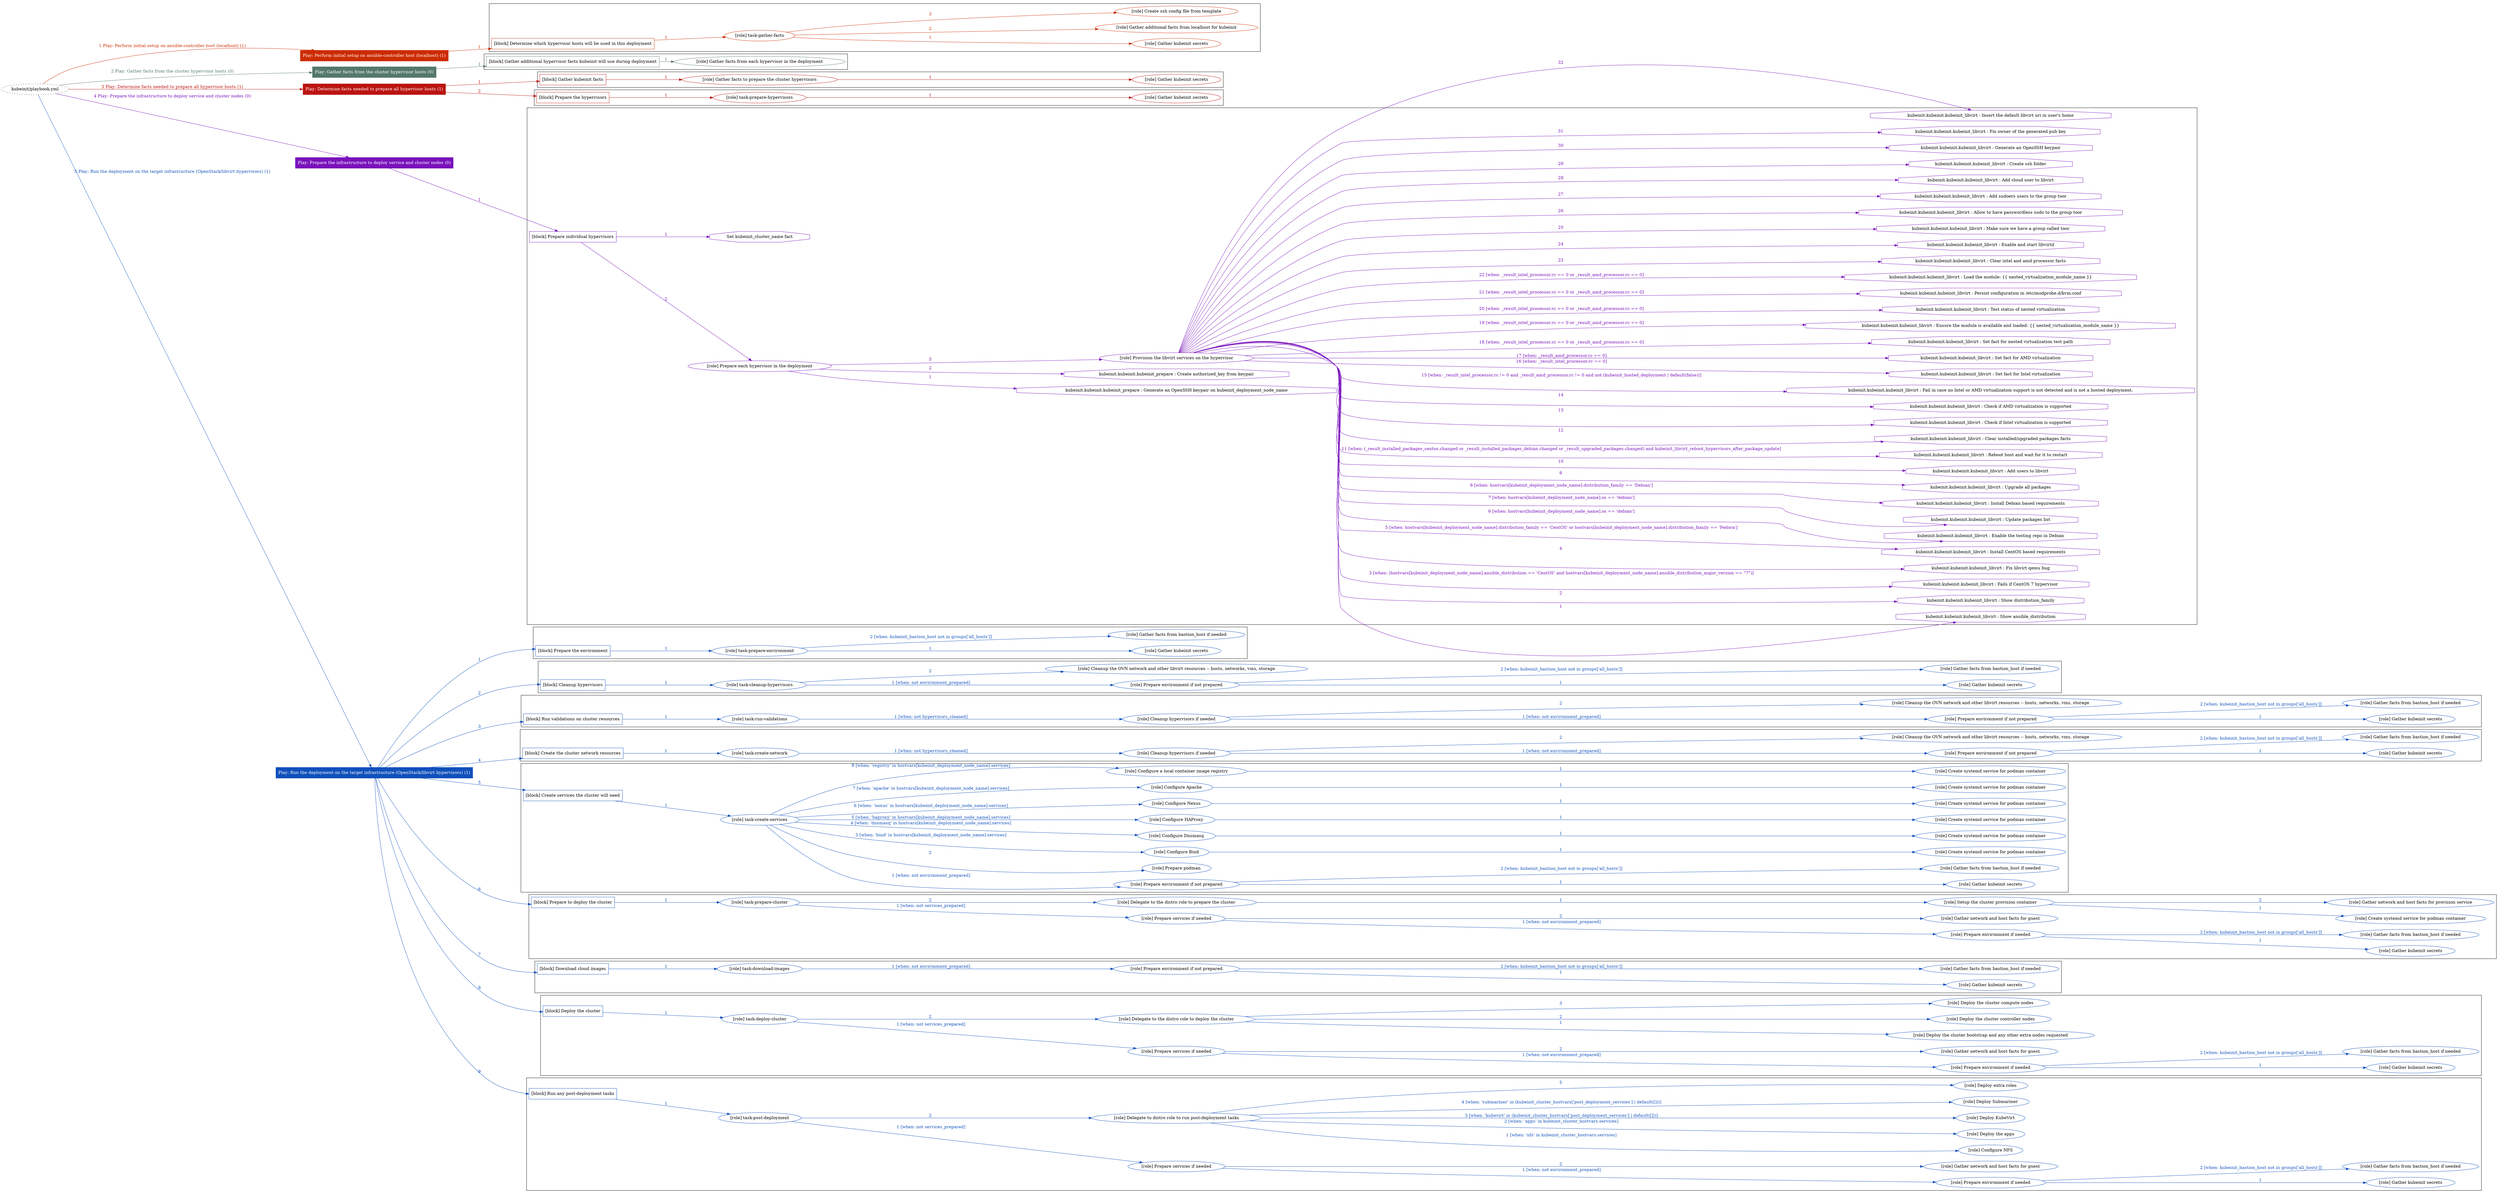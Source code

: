 digraph {
	graph [concentrate=true ordering=in rankdir=LR ratio=fill]
	edge [esep=5 sep=10]
	"kubeinit/playbook.yml" [URL="/home/runner/work/kubeinit/kubeinit/kubeinit/playbook.yml" id=playbook_17c57ecd style=dotted]
	"kubeinit/playbook.yml" -> play_77dd2071 [label="1 Play: Perform initial setup on ansible-controller host (localhost) (1)" color="#cc2b00" fontcolor="#cc2b00" id=edge_play_77dd2071 labeltooltip="1 Play: Perform initial setup on ansible-controller host (localhost) (1)" tooltip="1 Play: Perform initial setup on ansible-controller host (localhost) (1)"]
	subgraph "Play: Perform initial setup on ansible-controller host (localhost) (1)" {
		play_77dd2071 [label="Play: Perform initial setup on ansible-controller host (localhost) (1)" URL="/home/runner/work/kubeinit/kubeinit/kubeinit/playbook.yml" color="#cc2b00" fontcolor="#ffffff" id=play_77dd2071 shape=box style=filled tooltip=localhost]
		play_77dd2071 -> block_4b11b233 [label=1 color="#cc2b00" fontcolor="#cc2b00" id=edge_block_4b11b233 labeltooltip=1 tooltip=1]
		subgraph cluster_block_4b11b233 {
			block_4b11b233 [label="[block] Determine which hypervisor hosts will be used in this deployment" URL="/home/runner/work/kubeinit/kubeinit/kubeinit/playbook.yml" color="#cc2b00" id=block_4b11b233 labeltooltip="Determine which hypervisor hosts will be used in this deployment" shape=box tooltip="Determine which hypervisor hosts will be used in this deployment"]
			block_4b11b233 -> role_ddf17444 [label="1 " color="#cc2b00" fontcolor="#cc2b00" id=edge_role_ddf17444 labeltooltip="1 " tooltip="1 "]
			subgraph "task-gather-facts" {
				role_ddf17444 [label="[role] task-gather-facts" URL="/home/runner/work/kubeinit/kubeinit/kubeinit/playbook.yml" color="#cc2b00" id=role_ddf17444 tooltip="task-gather-facts"]
				role_ddf17444 -> role_463293c0 [label="1 " color="#cc2b00" fontcolor="#cc2b00" id=edge_role_463293c0 labeltooltip="1 " tooltip="1 "]
				subgraph "Gather kubeinit secrets" {
					role_463293c0 [label="[role] Gather kubeinit secrets" URL="/home/runner/.ansible/collections/ansible_collections/kubeinit/kubeinit/roles/kubeinit_prepare/tasks/build_hypervisors_group.yml" color="#cc2b00" id=role_463293c0 tooltip="Gather kubeinit secrets"]
				}
				role_ddf17444 -> role_fd12e2eb [label="2 " color="#cc2b00" fontcolor="#cc2b00" id=edge_role_fd12e2eb labeltooltip="2 " tooltip="2 "]
				subgraph "Gather additional facts from localhost for kubeinit" {
					role_fd12e2eb [label="[role] Gather additional facts from localhost for kubeinit" URL="/home/runner/.ansible/collections/ansible_collections/kubeinit/kubeinit/roles/kubeinit_prepare/tasks/build_hypervisors_group.yml" color="#cc2b00" id=role_fd12e2eb tooltip="Gather additional facts from localhost for kubeinit"]
				}
				role_ddf17444 -> role_3eb44906 [label="3 " color="#cc2b00" fontcolor="#cc2b00" id=edge_role_3eb44906 labeltooltip="3 " tooltip="3 "]
				subgraph "Create ssh config file from template" {
					role_3eb44906 [label="[role] Create ssh config file from template" URL="/home/runner/.ansible/collections/ansible_collections/kubeinit/kubeinit/roles/kubeinit_prepare/tasks/build_hypervisors_group.yml" color="#cc2b00" id=role_3eb44906 tooltip="Create ssh config file from template"]
				}
			}
		}
	}
	"kubeinit/playbook.yml" -> play_2d3c9646 [label="2 Play: Gather facts from the cluster hypervisor hosts (0)" color="#54786a" fontcolor="#54786a" id=edge_play_2d3c9646 labeltooltip="2 Play: Gather facts from the cluster hypervisor hosts (0)" tooltip="2 Play: Gather facts from the cluster hypervisor hosts (0)"]
	subgraph "Play: Gather facts from the cluster hypervisor hosts (0)" {
		play_2d3c9646 [label="Play: Gather facts from the cluster hypervisor hosts (0)" URL="/home/runner/work/kubeinit/kubeinit/kubeinit/playbook.yml" color="#54786a" fontcolor="#ffffff" id=play_2d3c9646 shape=box style=filled tooltip="Play: Gather facts from the cluster hypervisor hosts (0)"]
		play_2d3c9646 -> block_2a9a262d [label=1 color="#54786a" fontcolor="#54786a" id=edge_block_2a9a262d labeltooltip=1 tooltip=1]
		subgraph cluster_block_2a9a262d {
			block_2a9a262d [label="[block] Gather additional hypervisor facts kubeinit will use during deployment" URL="/home/runner/work/kubeinit/kubeinit/kubeinit/playbook.yml" color="#54786a" id=block_2a9a262d labeltooltip="Gather additional hypervisor facts kubeinit will use during deployment" shape=box tooltip="Gather additional hypervisor facts kubeinit will use during deployment"]
			block_2a9a262d -> role_66ab5a4a [label="1 " color="#54786a" fontcolor="#54786a" id=edge_role_66ab5a4a labeltooltip="1 " tooltip="1 "]
			subgraph "Gather facts from each hypervisor in the deployment" {
				role_66ab5a4a [label="[role] Gather facts from each hypervisor in the deployment" URL="/home/runner/work/kubeinit/kubeinit/kubeinit/playbook.yml" color="#54786a" id=role_66ab5a4a tooltip="Gather facts from each hypervisor in the deployment"]
			}
		}
	}
	"kubeinit/playbook.yml" -> play_5fddbabe [label="3 Play: Determine facts needed to prepare all hypervisor hosts (1)" color="#bb1411" fontcolor="#bb1411" id=edge_play_5fddbabe labeltooltip="3 Play: Determine facts needed to prepare all hypervisor hosts (1)" tooltip="3 Play: Determine facts needed to prepare all hypervisor hosts (1)"]
	subgraph "Play: Determine facts needed to prepare all hypervisor hosts (1)" {
		play_5fddbabe [label="Play: Determine facts needed to prepare all hypervisor hosts (1)" URL="/home/runner/work/kubeinit/kubeinit/kubeinit/playbook.yml" color="#bb1411" fontcolor="#ffffff" id=play_5fddbabe shape=box style=filled tooltip=localhost]
		play_5fddbabe -> block_cd40097e [label=1 color="#bb1411" fontcolor="#bb1411" id=edge_block_cd40097e labeltooltip=1 tooltip=1]
		subgraph cluster_block_cd40097e {
			block_cd40097e [label="[block] Gather kubeinit facts" URL="/home/runner/work/kubeinit/kubeinit/kubeinit/playbook.yml" color="#bb1411" id=block_cd40097e labeltooltip="Gather kubeinit facts" shape=box tooltip="Gather kubeinit facts"]
			block_cd40097e -> role_cc9c73c0 [label="1 " color="#bb1411" fontcolor="#bb1411" id=edge_role_cc9c73c0 labeltooltip="1 " tooltip="1 "]
			subgraph "Gather facts to prepare the cluster hypervisors" {
				role_cc9c73c0 [label="[role] Gather facts to prepare the cluster hypervisors" URL="/home/runner/work/kubeinit/kubeinit/kubeinit/playbook.yml" color="#bb1411" id=role_cc9c73c0 tooltip="Gather facts to prepare the cluster hypervisors"]
				role_cc9c73c0 -> role_c08a7107 [label="1 " color="#bb1411" fontcolor="#bb1411" id=edge_role_c08a7107 labeltooltip="1 " tooltip="1 "]
				subgraph "Gather kubeinit secrets" {
					role_c08a7107 [label="[role] Gather kubeinit secrets" URL="/home/runner/.ansible/collections/ansible_collections/kubeinit/kubeinit/roles/kubeinit_prepare/tasks/gather_kubeinit_facts.yml" color="#bb1411" id=role_c08a7107 tooltip="Gather kubeinit secrets"]
				}
			}
		}
		play_5fddbabe -> block_fdbf0dac [label=2 color="#bb1411" fontcolor="#bb1411" id=edge_block_fdbf0dac labeltooltip=2 tooltip=2]
		subgraph cluster_block_fdbf0dac {
			block_fdbf0dac [label="[block] Prepare the hypervisors" URL="/home/runner/work/kubeinit/kubeinit/kubeinit/playbook.yml" color="#bb1411" id=block_fdbf0dac labeltooltip="Prepare the hypervisors" shape=box tooltip="Prepare the hypervisors"]
			block_fdbf0dac -> role_96f53511 [label="1 " color="#bb1411" fontcolor="#bb1411" id=edge_role_96f53511 labeltooltip="1 " tooltip="1 "]
			subgraph "task-prepare-hypervisors" {
				role_96f53511 [label="[role] task-prepare-hypervisors" URL="/home/runner/work/kubeinit/kubeinit/kubeinit/playbook.yml" color="#bb1411" id=role_96f53511 tooltip="task-prepare-hypervisors"]
				role_96f53511 -> role_2dc79857 [label="1 " color="#bb1411" fontcolor="#bb1411" id=edge_role_2dc79857 labeltooltip="1 " tooltip="1 "]
				subgraph "Gather kubeinit secrets" {
					role_2dc79857 [label="[role] Gather kubeinit secrets" URL="/home/runner/.ansible/collections/ansible_collections/kubeinit/kubeinit/roles/kubeinit_prepare/tasks/gather_kubeinit_facts.yml" color="#bb1411" id=role_2dc79857 tooltip="Gather kubeinit secrets"]
				}
			}
		}
	}
	"kubeinit/playbook.yml" -> play_e5a1a34a [label="4 Play: Prepare the infrastructure to deploy service and cluster nodes (0)" color="#7911bb" fontcolor="#7911bb" id=edge_play_e5a1a34a labeltooltip="4 Play: Prepare the infrastructure to deploy service and cluster nodes (0)" tooltip="4 Play: Prepare the infrastructure to deploy service and cluster nodes (0)"]
	subgraph "Play: Prepare the infrastructure to deploy service and cluster nodes (0)" {
		play_e5a1a34a [label="Play: Prepare the infrastructure to deploy service and cluster nodes (0)" URL="/home/runner/work/kubeinit/kubeinit/kubeinit/playbook.yml" color="#7911bb" fontcolor="#ffffff" id=play_e5a1a34a shape=box style=filled tooltip="Play: Prepare the infrastructure to deploy service and cluster nodes (0)"]
		play_e5a1a34a -> block_52cea9cc [label=1 color="#7911bb" fontcolor="#7911bb" id=edge_block_52cea9cc labeltooltip=1 tooltip=1]
		subgraph cluster_block_52cea9cc {
			block_52cea9cc [label="[block] Prepare individual hypervisors" URL="/home/runner/work/kubeinit/kubeinit/kubeinit/playbook.yml" color="#7911bb" id=block_52cea9cc labeltooltip="Prepare individual hypervisors" shape=box tooltip="Prepare individual hypervisors"]
			block_52cea9cc -> role_0114b72d [label="2 " color="#7911bb" fontcolor="#7911bb" id=edge_role_0114b72d labeltooltip="2 " tooltip="2 "]
			subgraph "Prepare each hypervisor in the deployment" {
				role_0114b72d [label="[role] Prepare each hypervisor in the deployment" URL="/home/runner/work/kubeinit/kubeinit/kubeinit/playbook.yml" color="#7911bb" id=role_0114b72d tooltip="Prepare each hypervisor in the deployment"]
				task_1fd9c943 [label="kubeinit.kubeinit.kubeinit_prepare : Generate an OpenSSH keypair on kubeinit_deployment_node_name" URL="/home/runner/.ansible/collections/ansible_collections/kubeinit/kubeinit/roles/kubeinit_prepare/tasks/prepare_hypervisor.yml" color="#7911bb" id=task_1fd9c943 shape=octagon tooltip="kubeinit.kubeinit.kubeinit_prepare : Generate an OpenSSH keypair on kubeinit_deployment_node_name"]
				role_0114b72d -> task_1fd9c943 [label="1 " color="#7911bb" fontcolor="#7911bb" id=edge_task_1fd9c943 labeltooltip="1 " tooltip="1 "]
				task_777dc51b [label="kubeinit.kubeinit.kubeinit_prepare : Create authorized_key from keypair" URL="/home/runner/.ansible/collections/ansible_collections/kubeinit/kubeinit/roles/kubeinit_prepare/tasks/prepare_hypervisor.yml" color="#7911bb" id=task_777dc51b shape=octagon tooltip="kubeinit.kubeinit.kubeinit_prepare : Create authorized_key from keypair"]
				role_0114b72d -> task_777dc51b [label="2 " color="#7911bb" fontcolor="#7911bb" id=edge_task_777dc51b labeltooltip="2 " tooltip="2 "]
				role_0114b72d -> role_b772595e [label="3 " color="#7911bb" fontcolor="#7911bb" id=edge_role_b772595e labeltooltip="3 " tooltip="3 "]
				subgraph "Provision the libvirt services on the hypervisor" {
					role_b772595e [label="[role] Provision the libvirt services on the hypervisor" URL="/home/runner/.ansible/collections/ansible_collections/kubeinit/kubeinit/roles/kubeinit_prepare/tasks/prepare_hypervisor.yml" color="#7911bb" id=role_b772595e tooltip="Provision the libvirt services on the hypervisor"]
					task_420a9d8f [label="kubeinit.kubeinit.kubeinit_libvirt : Show ansible_distribution" URL="/home/runner/.ansible/collections/ansible_collections/kubeinit/kubeinit/roles/kubeinit_libvirt/tasks/main.yml" color="#7911bb" id=task_420a9d8f shape=octagon tooltip="kubeinit.kubeinit.kubeinit_libvirt : Show ansible_distribution"]
					role_b772595e -> task_420a9d8f [label="1 " color="#7911bb" fontcolor="#7911bb" id=edge_task_420a9d8f labeltooltip="1 " tooltip="1 "]
					task_2da61b59 [label="kubeinit.kubeinit.kubeinit_libvirt : Show distribution_family" URL="/home/runner/.ansible/collections/ansible_collections/kubeinit/kubeinit/roles/kubeinit_libvirt/tasks/main.yml" color="#7911bb" id=task_2da61b59 shape=octagon tooltip="kubeinit.kubeinit.kubeinit_libvirt : Show distribution_family"]
					role_b772595e -> task_2da61b59 [label="2 " color="#7911bb" fontcolor="#7911bb" id=edge_task_2da61b59 labeltooltip="2 " tooltip="2 "]
					task_38fd422b [label="kubeinit.kubeinit.kubeinit_libvirt : Fails if CentOS 7 hypervisor" URL="/home/runner/.ansible/collections/ansible_collections/kubeinit/kubeinit/roles/kubeinit_libvirt/tasks/main.yml" color="#7911bb" id=task_38fd422b shape=octagon tooltip="kubeinit.kubeinit.kubeinit_libvirt : Fails if CentOS 7 hypervisor"]
					role_b772595e -> task_38fd422b [label="3 [when: (hostvars[kubeinit_deployment_node_name].ansible_distribution == 'CentOS' and hostvars[kubeinit_deployment_node_name].ansible_distribution_major_version == \"7\")]" color="#7911bb" fontcolor="#7911bb" id=edge_task_38fd422b labeltooltip="3 [when: (hostvars[kubeinit_deployment_node_name].ansible_distribution == 'CentOS' and hostvars[kubeinit_deployment_node_name].ansible_distribution_major_version == \"7\")]" tooltip="3 [when: (hostvars[kubeinit_deployment_node_name].ansible_distribution == 'CentOS' and hostvars[kubeinit_deployment_node_name].ansible_distribution_major_version == \"7\")]"]
					task_d9a0394c [label="kubeinit.kubeinit.kubeinit_libvirt : Fix libvirt qemu bug" URL="/home/runner/.ansible/collections/ansible_collections/kubeinit/kubeinit/roles/kubeinit_libvirt/tasks/main.yml" color="#7911bb" id=task_d9a0394c shape=octagon tooltip="kubeinit.kubeinit.kubeinit_libvirt : Fix libvirt qemu bug"]
					role_b772595e -> task_d9a0394c [label="4 " color="#7911bb" fontcolor="#7911bb" id=edge_task_d9a0394c labeltooltip="4 " tooltip="4 "]
					task_6d48a2d8 [label="kubeinit.kubeinit.kubeinit_libvirt : Install CentOS based requirements" URL="/home/runner/.ansible/collections/ansible_collections/kubeinit/kubeinit/roles/kubeinit_libvirt/tasks/main.yml" color="#7911bb" id=task_6d48a2d8 shape=octagon tooltip="kubeinit.kubeinit.kubeinit_libvirt : Install CentOS based requirements"]
					role_b772595e -> task_6d48a2d8 [label="5 [when: hostvars[kubeinit_deployment_node_name].distribution_family == 'CentOS' or hostvars[kubeinit_deployment_node_name].distribution_family == 'Fedora']" color="#7911bb" fontcolor="#7911bb" id=edge_task_6d48a2d8 labeltooltip="5 [when: hostvars[kubeinit_deployment_node_name].distribution_family == 'CentOS' or hostvars[kubeinit_deployment_node_name].distribution_family == 'Fedora']" tooltip="5 [when: hostvars[kubeinit_deployment_node_name].distribution_family == 'CentOS' or hostvars[kubeinit_deployment_node_name].distribution_family == 'Fedora']"]
					task_c2c2f02c [label="kubeinit.kubeinit.kubeinit_libvirt : Enable the testing repo in Debian" URL="/home/runner/.ansible/collections/ansible_collections/kubeinit/kubeinit/roles/kubeinit_libvirt/tasks/main.yml" color="#7911bb" id=task_c2c2f02c shape=octagon tooltip="kubeinit.kubeinit.kubeinit_libvirt : Enable the testing repo in Debian"]
					role_b772595e -> task_c2c2f02c [label="6 [when: hostvars[kubeinit_deployment_node_name].os == 'debian']" color="#7911bb" fontcolor="#7911bb" id=edge_task_c2c2f02c labeltooltip="6 [when: hostvars[kubeinit_deployment_node_name].os == 'debian']" tooltip="6 [when: hostvars[kubeinit_deployment_node_name].os == 'debian']"]
					task_1d17bd3f [label="kubeinit.kubeinit.kubeinit_libvirt : Update packages list" URL="/home/runner/.ansible/collections/ansible_collections/kubeinit/kubeinit/roles/kubeinit_libvirt/tasks/main.yml" color="#7911bb" id=task_1d17bd3f shape=octagon tooltip="kubeinit.kubeinit.kubeinit_libvirt : Update packages list"]
					role_b772595e -> task_1d17bd3f [label="7 [when: hostvars[kubeinit_deployment_node_name].os == 'debian']" color="#7911bb" fontcolor="#7911bb" id=edge_task_1d17bd3f labeltooltip="7 [when: hostvars[kubeinit_deployment_node_name].os == 'debian']" tooltip="7 [when: hostvars[kubeinit_deployment_node_name].os == 'debian']"]
					task_cafc8f84 [label="kubeinit.kubeinit.kubeinit_libvirt : Install Debian based requirements" URL="/home/runner/.ansible/collections/ansible_collections/kubeinit/kubeinit/roles/kubeinit_libvirt/tasks/main.yml" color="#7911bb" id=task_cafc8f84 shape=octagon tooltip="kubeinit.kubeinit.kubeinit_libvirt : Install Debian based requirements"]
					role_b772595e -> task_cafc8f84 [label="8 [when: hostvars[kubeinit_deployment_node_name].distribution_family == 'Debian']" color="#7911bb" fontcolor="#7911bb" id=edge_task_cafc8f84 labeltooltip="8 [when: hostvars[kubeinit_deployment_node_name].distribution_family == 'Debian']" tooltip="8 [when: hostvars[kubeinit_deployment_node_name].distribution_family == 'Debian']"]
					task_27404d0b [label="kubeinit.kubeinit.kubeinit_libvirt : Upgrade all packages" URL="/home/runner/.ansible/collections/ansible_collections/kubeinit/kubeinit/roles/kubeinit_libvirt/tasks/main.yml" color="#7911bb" id=task_27404d0b shape=octagon tooltip="kubeinit.kubeinit.kubeinit_libvirt : Upgrade all packages"]
					role_b772595e -> task_27404d0b [label="9 " color="#7911bb" fontcolor="#7911bb" id=edge_task_27404d0b labeltooltip="9 " tooltip="9 "]
					task_f879177a [label="kubeinit.kubeinit.kubeinit_libvirt : Add users to libvirt" URL="/home/runner/.ansible/collections/ansible_collections/kubeinit/kubeinit/roles/kubeinit_libvirt/tasks/main.yml" color="#7911bb" id=task_f879177a shape=octagon tooltip="kubeinit.kubeinit.kubeinit_libvirt : Add users to libvirt"]
					role_b772595e -> task_f879177a [label="10 " color="#7911bb" fontcolor="#7911bb" id=edge_task_f879177a labeltooltip="10 " tooltip="10 "]
					task_8628f98d [label="kubeinit.kubeinit.kubeinit_libvirt : Reboot host and wait for it to restart" URL="/home/runner/.ansible/collections/ansible_collections/kubeinit/kubeinit/roles/kubeinit_libvirt/tasks/main.yml" color="#7911bb" id=task_8628f98d shape=octagon tooltip="kubeinit.kubeinit.kubeinit_libvirt : Reboot host and wait for it to restart"]
					role_b772595e -> task_8628f98d [label="11 [when: (_result_installed_packages_centos.changed or _result_installed_packages_debian.changed or _result_upgraded_packages.changed) and kubeinit_libvirt_reboot_hypervisors_after_package_update]" color="#7911bb" fontcolor="#7911bb" id=edge_task_8628f98d labeltooltip="11 [when: (_result_installed_packages_centos.changed or _result_installed_packages_debian.changed or _result_upgraded_packages.changed) and kubeinit_libvirt_reboot_hypervisors_after_package_update]" tooltip="11 [when: (_result_installed_packages_centos.changed or _result_installed_packages_debian.changed or _result_upgraded_packages.changed) and kubeinit_libvirt_reboot_hypervisors_after_package_update]"]
					task_a46c1a0e [label="kubeinit.kubeinit.kubeinit_libvirt : Clear installed/upgraded packages facts" URL="/home/runner/.ansible/collections/ansible_collections/kubeinit/kubeinit/roles/kubeinit_libvirt/tasks/main.yml" color="#7911bb" id=task_a46c1a0e shape=octagon tooltip="kubeinit.kubeinit.kubeinit_libvirt : Clear installed/upgraded packages facts"]
					role_b772595e -> task_a46c1a0e [label="12 " color="#7911bb" fontcolor="#7911bb" id=edge_task_a46c1a0e labeltooltip="12 " tooltip="12 "]
					task_3ff00c8b [label="kubeinit.kubeinit.kubeinit_libvirt : Check if Intel virtualization is supported" URL="/home/runner/.ansible/collections/ansible_collections/kubeinit/kubeinit/roles/kubeinit_libvirt/tasks/main.yml" color="#7911bb" id=task_3ff00c8b shape=octagon tooltip="kubeinit.kubeinit.kubeinit_libvirt : Check if Intel virtualization is supported"]
					role_b772595e -> task_3ff00c8b [label="13 " color="#7911bb" fontcolor="#7911bb" id=edge_task_3ff00c8b labeltooltip="13 " tooltip="13 "]
					task_c7542db3 [label="kubeinit.kubeinit.kubeinit_libvirt : Check if AMD virtualization is supported" URL="/home/runner/.ansible/collections/ansible_collections/kubeinit/kubeinit/roles/kubeinit_libvirt/tasks/main.yml" color="#7911bb" id=task_c7542db3 shape=octagon tooltip="kubeinit.kubeinit.kubeinit_libvirt : Check if AMD virtualization is supported"]
					role_b772595e -> task_c7542db3 [label="14 " color="#7911bb" fontcolor="#7911bb" id=edge_task_c7542db3 labeltooltip="14 " tooltip="14 "]
					task_febc6963 [label="kubeinit.kubeinit.kubeinit_libvirt : Fail in case no Intel or AMD virtualization support is not detected and is not a hosted deployment." URL="/home/runner/.ansible/collections/ansible_collections/kubeinit/kubeinit/roles/kubeinit_libvirt/tasks/main.yml" color="#7911bb" id=task_febc6963 shape=octagon tooltip="kubeinit.kubeinit.kubeinit_libvirt : Fail in case no Intel or AMD virtualization support is not detected and is not a hosted deployment."]
					role_b772595e -> task_febc6963 [label="15 [when: _result_intel_processor.rc != 0 and _result_amd_processor.rc != 0 and not (kubeinit_hosted_deployment | default(false))]" color="#7911bb" fontcolor="#7911bb" id=edge_task_febc6963 labeltooltip="15 [when: _result_intel_processor.rc != 0 and _result_amd_processor.rc != 0 and not (kubeinit_hosted_deployment | default(false))]" tooltip="15 [when: _result_intel_processor.rc != 0 and _result_amd_processor.rc != 0 and not (kubeinit_hosted_deployment | default(false))]"]
					task_ded9664b [label="kubeinit.kubeinit.kubeinit_libvirt : Set fact for Intel virtualization" URL="/home/runner/.ansible/collections/ansible_collections/kubeinit/kubeinit/roles/kubeinit_libvirt/tasks/main.yml" color="#7911bb" id=task_ded9664b shape=octagon tooltip="kubeinit.kubeinit.kubeinit_libvirt : Set fact for Intel virtualization"]
					role_b772595e -> task_ded9664b [label="16 [when: _result_intel_processor.rc == 0]" color="#7911bb" fontcolor="#7911bb" id=edge_task_ded9664b labeltooltip="16 [when: _result_intel_processor.rc == 0]" tooltip="16 [when: _result_intel_processor.rc == 0]"]
					task_6384689b [label="kubeinit.kubeinit.kubeinit_libvirt : Set fact for AMD virtualization" URL="/home/runner/.ansible/collections/ansible_collections/kubeinit/kubeinit/roles/kubeinit_libvirt/tasks/main.yml" color="#7911bb" id=task_6384689b shape=octagon tooltip="kubeinit.kubeinit.kubeinit_libvirt : Set fact for AMD virtualization"]
					role_b772595e -> task_6384689b [label="17 [when: _result_amd_processor.rc == 0]" color="#7911bb" fontcolor="#7911bb" id=edge_task_6384689b labeltooltip="17 [when: _result_amd_processor.rc == 0]" tooltip="17 [when: _result_amd_processor.rc == 0]"]
					task_d9ba6e50 [label="kubeinit.kubeinit.kubeinit_libvirt : Set fact for nested virtualization test path" URL="/home/runner/.ansible/collections/ansible_collections/kubeinit/kubeinit/roles/kubeinit_libvirt/tasks/main.yml" color="#7911bb" id=task_d9ba6e50 shape=octagon tooltip="kubeinit.kubeinit.kubeinit_libvirt : Set fact for nested virtualization test path"]
					role_b772595e -> task_d9ba6e50 [label="18 [when: _result_intel_processor.rc == 0 or _result_amd_processor.rc == 0]" color="#7911bb" fontcolor="#7911bb" id=edge_task_d9ba6e50 labeltooltip="18 [when: _result_intel_processor.rc == 0 or _result_amd_processor.rc == 0]" tooltip="18 [when: _result_intel_processor.rc == 0 or _result_amd_processor.rc == 0]"]
					task_868c5a63 [label="kubeinit.kubeinit.kubeinit_libvirt : Ensure the module is available and loaded: {{ nested_virtualization_module_name }}" URL="/home/runner/.ansible/collections/ansible_collections/kubeinit/kubeinit/roles/kubeinit_libvirt/tasks/main.yml" color="#7911bb" id=task_868c5a63 shape=octagon tooltip="kubeinit.kubeinit.kubeinit_libvirt : Ensure the module is available and loaded: {{ nested_virtualization_module_name }}"]
					role_b772595e -> task_868c5a63 [label="19 [when: _result_intel_processor.rc == 0 or _result_amd_processor.rc == 0]" color="#7911bb" fontcolor="#7911bb" id=edge_task_868c5a63 labeltooltip="19 [when: _result_intel_processor.rc == 0 or _result_amd_processor.rc == 0]" tooltip="19 [when: _result_intel_processor.rc == 0 or _result_amd_processor.rc == 0]"]
					task_4aa46b06 [label="kubeinit.kubeinit.kubeinit_libvirt : Test status of nested virtualization" URL="/home/runner/.ansible/collections/ansible_collections/kubeinit/kubeinit/roles/kubeinit_libvirt/tasks/main.yml" color="#7911bb" id=task_4aa46b06 shape=octagon tooltip="kubeinit.kubeinit.kubeinit_libvirt : Test status of nested virtualization"]
					role_b772595e -> task_4aa46b06 [label="20 [when: _result_intel_processor.rc == 0 or _result_amd_processor.rc == 0]" color="#7911bb" fontcolor="#7911bb" id=edge_task_4aa46b06 labeltooltip="20 [when: _result_intel_processor.rc == 0 or _result_amd_processor.rc == 0]" tooltip="20 [when: _result_intel_processor.rc == 0 or _result_amd_processor.rc == 0]"]
					task_21937a6d [label="kubeinit.kubeinit.kubeinit_libvirt : Persist configuration in /etc/modprobe.d/kvm.conf" URL="/home/runner/.ansible/collections/ansible_collections/kubeinit/kubeinit/roles/kubeinit_libvirt/tasks/main.yml" color="#7911bb" id=task_21937a6d shape=octagon tooltip="kubeinit.kubeinit.kubeinit_libvirt : Persist configuration in /etc/modprobe.d/kvm.conf"]
					role_b772595e -> task_21937a6d [label="21 [when: _result_intel_processor.rc == 0 or _result_amd_processor.rc == 0]" color="#7911bb" fontcolor="#7911bb" id=edge_task_21937a6d labeltooltip="21 [when: _result_intel_processor.rc == 0 or _result_amd_processor.rc == 0]" tooltip="21 [when: _result_intel_processor.rc == 0 or _result_amd_processor.rc == 0]"]
					task_2db96ed1 [label="kubeinit.kubeinit.kubeinit_libvirt : Load the module: {{ nested_virtualization_module_name }}" URL="/home/runner/.ansible/collections/ansible_collections/kubeinit/kubeinit/roles/kubeinit_libvirt/tasks/main.yml" color="#7911bb" id=task_2db96ed1 shape=octagon tooltip="kubeinit.kubeinit.kubeinit_libvirt : Load the module: {{ nested_virtualization_module_name }}"]
					role_b772595e -> task_2db96ed1 [label="22 [when: _result_intel_processor.rc == 0 or _result_amd_processor.rc == 0]" color="#7911bb" fontcolor="#7911bb" id=edge_task_2db96ed1 labeltooltip="22 [when: _result_intel_processor.rc == 0 or _result_amd_processor.rc == 0]" tooltip="22 [when: _result_intel_processor.rc == 0 or _result_amd_processor.rc == 0]"]
					task_0b9aaf75 [label="kubeinit.kubeinit.kubeinit_libvirt : Clear intel and amd processor facts" URL="/home/runner/.ansible/collections/ansible_collections/kubeinit/kubeinit/roles/kubeinit_libvirt/tasks/main.yml" color="#7911bb" id=task_0b9aaf75 shape=octagon tooltip="kubeinit.kubeinit.kubeinit_libvirt : Clear intel and amd processor facts"]
					role_b772595e -> task_0b9aaf75 [label="23 " color="#7911bb" fontcolor="#7911bb" id=edge_task_0b9aaf75 labeltooltip="23 " tooltip="23 "]
					task_528411f0 [label="kubeinit.kubeinit.kubeinit_libvirt : Enable and start libvirtd" URL="/home/runner/.ansible/collections/ansible_collections/kubeinit/kubeinit/roles/kubeinit_libvirt/tasks/main.yml" color="#7911bb" id=task_528411f0 shape=octagon tooltip="kubeinit.kubeinit.kubeinit_libvirt : Enable and start libvirtd"]
					role_b772595e -> task_528411f0 [label="24 " color="#7911bb" fontcolor="#7911bb" id=edge_task_528411f0 labeltooltip="24 " tooltip="24 "]
					task_7fbd4a2f [label="kubeinit.kubeinit.kubeinit_libvirt : Make sure we have a group called toor" URL="/home/runner/.ansible/collections/ansible_collections/kubeinit/kubeinit/roles/kubeinit_libvirt/tasks/60_create_cloud_user.yml" color="#7911bb" id=task_7fbd4a2f shape=octagon tooltip="kubeinit.kubeinit.kubeinit_libvirt : Make sure we have a group called toor"]
					role_b772595e -> task_7fbd4a2f [label="25 " color="#7911bb" fontcolor="#7911bb" id=edge_task_7fbd4a2f labeltooltip="25 " tooltip="25 "]
					task_92332f83 [label="kubeinit.kubeinit.kubeinit_libvirt : Allow to have passwordless sudo to the group toor" URL="/home/runner/.ansible/collections/ansible_collections/kubeinit/kubeinit/roles/kubeinit_libvirt/tasks/60_create_cloud_user.yml" color="#7911bb" id=task_92332f83 shape=octagon tooltip="kubeinit.kubeinit.kubeinit_libvirt : Allow to have passwordless sudo to the group toor"]
					role_b772595e -> task_92332f83 [label="26 " color="#7911bb" fontcolor="#7911bb" id=edge_task_92332f83 labeltooltip="26 " tooltip="26 "]
					task_0e8a12b1 [label="kubeinit.kubeinit.kubeinit_libvirt : Add sudoers users to the group toor" URL="/home/runner/.ansible/collections/ansible_collections/kubeinit/kubeinit/roles/kubeinit_libvirt/tasks/60_create_cloud_user.yml" color="#7911bb" id=task_0e8a12b1 shape=octagon tooltip="kubeinit.kubeinit.kubeinit_libvirt : Add sudoers users to the group toor"]
					role_b772595e -> task_0e8a12b1 [label="27 " color="#7911bb" fontcolor="#7911bb" id=edge_task_0e8a12b1 labeltooltip="27 " tooltip="27 "]
					task_7b67e137 [label="kubeinit.kubeinit.kubeinit_libvirt : Add cloud user to libvirt" URL="/home/runner/.ansible/collections/ansible_collections/kubeinit/kubeinit/roles/kubeinit_libvirt/tasks/60_create_cloud_user.yml" color="#7911bb" id=task_7b67e137 shape=octagon tooltip="kubeinit.kubeinit.kubeinit_libvirt : Add cloud user to libvirt"]
					role_b772595e -> task_7b67e137 [label="28 " color="#7911bb" fontcolor="#7911bb" id=edge_task_7b67e137 labeltooltip="28 " tooltip="28 "]
					task_1ee53d44 [label="kubeinit.kubeinit.kubeinit_libvirt : Create ssh folder" URL="/home/runner/.ansible/collections/ansible_collections/kubeinit/kubeinit/roles/kubeinit_libvirt/tasks/60_create_cloud_user.yml" color="#7911bb" id=task_1ee53d44 shape=octagon tooltip="kubeinit.kubeinit.kubeinit_libvirt : Create ssh folder"]
					role_b772595e -> task_1ee53d44 [label="29 " color="#7911bb" fontcolor="#7911bb" id=edge_task_1ee53d44 labeltooltip="29 " tooltip="29 "]
					task_d65e3607 [label="kubeinit.kubeinit.kubeinit_libvirt : Generate an OpenSSH keypair" URL="/home/runner/.ansible/collections/ansible_collections/kubeinit/kubeinit/roles/kubeinit_libvirt/tasks/60_create_cloud_user.yml" color="#7911bb" id=task_d65e3607 shape=octagon tooltip="kubeinit.kubeinit.kubeinit_libvirt : Generate an OpenSSH keypair"]
					role_b772595e -> task_d65e3607 [label="30 " color="#7911bb" fontcolor="#7911bb" id=edge_task_d65e3607 labeltooltip="30 " tooltip="30 "]
					task_8cd30834 [label="kubeinit.kubeinit.kubeinit_libvirt : Fix owner of the generated pub key" URL="/home/runner/.ansible/collections/ansible_collections/kubeinit/kubeinit/roles/kubeinit_libvirt/tasks/60_create_cloud_user.yml" color="#7911bb" id=task_8cd30834 shape=octagon tooltip="kubeinit.kubeinit.kubeinit_libvirt : Fix owner of the generated pub key"]
					role_b772595e -> task_8cd30834 [label="31 " color="#7911bb" fontcolor="#7911bb" id=edge_task_8cd30834 labeltooltip="31 " tooltip="31 "]
					task_f496494e [label="kubeinit.kubeinit.kubeinit_libvirt : Insert the default libvirt uri in user's home" URL="/home/runner/.ansible/collections/ansible_collections/kubeinit/kubeinit/roles/kubeinit_libvirt/tasks/60_create_cloud_user.yml" color="#7911bb" id=task_f496494e shape=octagon tooltip="kubeinit.kubeinit.kubeinit_libvirt : Insert the default libvirt uri in user's home"]
					role_b772595e -> task_f496494e [label="32 " color="#7911bb" fontcolor="#7911bb" id=edge_task_f496494e labeltooltip="32 " tooltip="32 "]
				}
			}
			task_dada00d9 [label="Set kubeinit_cluster_name fact" URL="/home/runner/work/kubeinit/kubeinit/kubeinit/playbook.yml" color="#7911bb" id=task_dada00d9 shape=octagon tooltip="Set kubeinit_cluster_name fact"]
			block_52cea9cc -> task_dada00d9 [label="1 " color="#7911bb" fontcolor="#7911bb" id=edge_task_dada00d9 labeltooltip="1 " tooltip="1 "]
		}
	}
	"kubeinit/playbook.yml" -> play_988335ab [label="5 Play: Run the deployment on the target infrastructure (OpenStack/libvirt hypervisors) (1)" color="#1050bc" fontcolor="#1050bc" id=edge_play_988335ab labeltooltip="5 Play: Run the deployment on the target infrastructure (OpenStack/libvirt hypervisors) (1)" tooltip="5 Play: Run the deployment on the target infrastructure (OpenStack/libvirt hypervisors) (1)"]
	subgraph "Play: Run the deployment on the target infrastructure (OpenStack/libvirt hypervisors) (1)" {
		play_988335ab [label="Play: Run the deployment on the target infrastructure (OpenStack/libvirt hypervisors) (1)" URL="/home/runner/work/kubeinit/kubeinit/kubeinit/playbook.yml" color="#1050bc" fontcolor="#ffffff" id=play_988335ab shape=box style=filled tooltip=localhost]
		play_988335ab -> block_bcf98994 [label=1 color="#1050bc" fontcolor="#1050bc" id=edge_block_bcf98994 labeltooltip=1 tooltip=1]
		subgraph cluster_block_bcf98994 {
			block_bcf98994 [label="[block] Prepare the environment" URL="/home/runner/work/kubeinit/kubeinit/kubeinit/playbook.yml" color="#1050bc" id=block_bcf98994 labeltooltip="Prepare the environment" shape=box tooltip="Prepare the environment"]
			block_bcf98994 -> role_6bf6792b [label="1 " color="#1050bc" fontcolor="#1050bc" id=edge_role_6bf6792b labeltooltip="1 " tooltip="1 "]
			subgraph "task-prepare-environment" {
				role_6bf6792b [label="[role] task-prepare-environment" URL="/home/runner/work/kubeinit/kubeinit/kubeinit/playbook.yml" color="#1050bc" id=role_6bf6792b tooltip="task-prepare-environment"]
				role_6bf6792b -> role_fc869563 [label="1 " color="#1050bc" fontcolor="#1050bc" id=edge_role_fc869563 labeltooltip="1 " tooltip="1 "]
				subgraph "Gather kubeinit secrets" {
					role_fc869563 [label="[role] Gather kubeinit secrets" URL="/home/runner/.ansible/collections/ansible_collections/kubeinit/kubeinit/roles/kubeinit_prepare/tasks/gather_kubeinit_facts.yml" color="#1050bc" id=role_fc869563 tooltip="Gather kubeinit secrets"]
				}
				role_6bf6792b -> role_b9412f80 [label="2 [when: kubeinit_bastion_host not in groups['all_hosts']]" color="#1050bc" fontcolor="#1050bc" id=edge_role_b9412f80 labeltooltip="2 [when: kubeinit_bastion_host not in groups['all_hosts']]" tooltip="2 [when: kubeinit_bastion_host not in groups['all_hosts']]"]
				subgraph "Gather facts from bastion_host if needed" {
					role_b9412f80 [label="[role] Gather facts from bastion_host if needed" URL="/home/runner/.ansible/collections/ansible_collections/kubeinit/kubeinit/roles/kubeinit_prepare/tasks/main.yml" color="#1050bc" id=role_b9412f80 tooltip="Gather facts from bastion_host if needed"]
				}
			}
		}
		play_988335ab -> block_9aba302c [label=2 color="#1050bc" fontcolor="#1050bc" id=edge_block_9aba302c labeltooltip=2 tooltip=2]
		subgraph cluster_block_9aba302c {
			block_9aba302c [label="[block] Cleanup hypervisors" URL="/home/runner/work/kubeinit/kubeinit/kubeinit/playbook.yml" color="#1050bc" id=block_9aba302c labeltooltip="Cleanup hypervisors" shape=box tooltip="Cleanup hypervisors"]
			block_9aba302c -> role_2332604f [label="1 " color="#1050bc" fontcolor="#1050bc" id=edge_role_2332604f labeltooltip="1 " tooltip="1 "]
			subgraph "task-cleanup-hypervisors" {
				role_2332604f [label="[role] task-cleanup-hypervisors" URL="/home/runner/work/kubeinit/kubeinit/kubeinit/playbook.yml" color="#1050bc" id=role_2332604f tooltip="task-cleanup-hypervisors"]
				role_2332604f -> role_548bfc11 [label="1 [when: not environment_prepared]" color="#1050bc" fontcolor="#1050bc" id=edge_role_548bfc11 labeltooltip="1 [when: not environment_prepared]" tooltip="1 [when: not environment_prepared]"]
				subgraph "Prepare environment if not prepared" {
					role_548bfc11 [label="[role] Prepare environment if not prepared" URL="/home/runner/.ansible/collections/ansible_collections/kubeinit/kubeinit/roles/kubeinit_libvirt/tasks/cleanup_hypervisors.yml" color="#1050bc" id=role_548bfc11 tooltip="Prepare environment if not prepared"]
					role_548bfc11 -> role_fb809bb8 [label="1 " color="#1050bc" fontcolor="#1050bc" id=edge_role_fb809bb8 labeltooltip="1 " tooltip="1 "]
					subgraph "Gather kubeinit secrets" {
						role_fb809bb8 [label="[role] Gather kubeinit secrets" URL="/home/runner/.ansible/collections/ansible_collections/kubeinit/kubeinit/roles/kubeinit_prepare/tasks/gather_kubeinit_facts.yml" color="#1050bc" id=role_fb809bb8 tooltip="Gather kubeinit secrets"]
					}
					role_548bfc11 -> role_aa9d337f [label="2 [when: kubeinit_bastion_host not in groups['all_hosts']]" color="#1050bc" fontcolor="#1050bc" id=edge_role_aa9d337f labeltooltip="2 [when: kubeinit_bastion_host not in groups['all_hosts']]" tooltip="2 [when: kubeinit_bastion_host not in groups['all_hosts']]"]
					subgraph "Gather facts from bastion_host if needed" {
						role_aa9d337f [label="[role] Gather facts from bastion_host if needed" URL="/home/runner/.ansible/collections/ansible_collections/kubeinit/kubeinit/roles/kubeinit_prepare/tasks/main.yml" color="#1050bc" id=role_aa9d337f tooltip="Gather facts from bastion_host if needed"]
					}
				}
				role_2332604f -> role_c787207d [label="2 " color="#1050bc" fontcolor="#1050bc" id=edge_role_c787207d labeltooltip="2 " tooltip="2 "]
				subgraph "Cleanup the OVN network and other libvirt resources -- hosts, networks, vms, storage" {
					role_c787207d [label="[role] Cleanup the OVN network and other libvirt resources -- hosts, networks, vms, storage" URL="/home/runner/.ansible/collections/ansible_collections/kubeinit/kubeinit/roles/kubeinit_libvirt/tasks/cleanup_hypervisors.yml" color="#1050bc" id=role_c787207d tooltip="Cleanup the OVN network and other libvirt resources -- hosts, networks, vms, storage"]
				}
			}
		}
		play_988335ab -> block_85185e20 [label=3 color="#1050bc" fontcolor="#1050bc" id=edge_block_85185e20 labeltooltip=3 tooltip=3]
		subgraph cluster_block_85185e20 {
			block_85185e20 [label="[block] Run validations on cluster resources" URL="/home/runner/work/kubeinit/kubeinit/kubeinit/playbook.yml" color="#1050bc" id=block_85185e20 labeltooltip="Run validations on cluster resources" shape=box tooltip="Run validations on cluster resources"]
			block_85185e20 -> role_8eaf418c [label="1 " color="#1050bc" fontcolor="#1050bc" id=edge_role_8eaf418c labeltooltip="1 " tooltip="1 "]
			subgraph "task-run-validations" {
				role_8eaf418c [label="[role] task-run-validations" URL="/home/runner/work/kubeinit/kubeinit/kubeinit/playbook.yml" color="#1050bc" id=role_8eaf418c tooltip="task-run-validations"]
				role_8eaf418c -> role_db2dbd06 [label="1 [when: not hypervisors_cleaned]" color="#1050bc" fontcolor="#1050bc" id=edge_role_db2dbd06 labeltooltip="1 [when: not hypervisors_cleaned]" tooltip="1 [when: not hypervisors_cleaned]"]
				subgraph "Cleanup hypervisors if needed" {
					role_db2dbd06 [label="[role] Cleanup hypervisors if needed" URL="/home/runner/.ansible/collections/ansible_collections/kubeinit/kubeinit/roles/kubeinit_validations/tasks/main.yml" color="#1050bc" id=role_db2dbd06 tooltip="Cleanup hypervisors if needed"]
					role_db2dbd06 -> role_ebd4f8b7 [label="1 [when: not environment_prepared]" color="#1050bc" fontcolor="#1050bc" id=edge_role_ebd4f8b7 labeltooltip="1 [when: not environment_prepared]" tooltip="1 [when: not environment_prepared]"]
					subgraph "Prepare environment if not prepared" {
						role_ebd4f8b7 [label="[role] Prepare environment if not prepared" URL="/home/runner/.ansible/collections/ansible_collections/kubeinit/kubeinit/roles/kubeinit_libvirt/tasks/cleanup_hypervisors.yml" color="#1050bc" id=role_ebd4f8b7 tooltip="Prepare environment if not prepared"]
						role_ebd4f8b7 -> role_a0a8c3d1 [label="1 " color="#1050bc" fontcolor="#1050bc" id=edge_role_a0a8c3d1 labeltooltip="1 " tooltip="1 "]
						subgraph "Gather kubeinit secrets" {
							role_a0a8c3d1 [label="[role] Gather kubeinit secrets" URL="/home/runner/.ansible/collections/ansible_collections/kubeinit/kubeinit/roles/kubeinit_prepare/tasks/gather_kubeinit_facts.yml" color="#1050bc" id=role_a0a8c3d1 tooltip="Gather kubeinit secrets"]
						}
						role_ebd4f8b7 -> role_fa123562 [label="2 [when: kubeinit_bastion_host not in groups['all_hosts']]" color="#1050bc" fontcolor="#1050bc" id=edge_role_fa123562 labeltooltip="2 [when: kubeinit_bastion_host not in groups['all_hosts']]" tooltip="2 [when: kubeinit_bastion_host not in groups['all_hosts']]"]
						subgraph "Gather facts from bastion_host if needed" {
							role_fa123562 [label="[role] Gather facts from bastion_host if needed" URL="/home/runner/.ansible/collections/ansible_collections/kubeinit/kubeinit/roles/kubeinit_prepare/tasks/main.yml" color="#1050bc" id=role_fa123562 tooltip="Gather facts from bastion_host if needed"]
						}
					}
					role_db2dbd06 -> role_113bc1d0 [label="2 " color="#1050bc" fontcolor="#1050bc" id=edge_role_113bc1d0 labeltooltip="2 " tooltip="2 "]
					subgraph "Cleanup the OVN network and other libvirt resources -- hosts, networks, vms, storage" {
						role_113bc1d0 [label="[role] Cleanup the OVN network and other libvirt resources -- hosts, networks, vms, storage" URL="/home/runner/.ansible/collections/ansible_collections/kubeinit/kubeinit/roles/kubeinit_libvirt/tasks/cleanup_hypervisors.yml" color="#1050bc" id=role_113bc1d0 tooltip="Cleanup the OVN network and other libvirt resources -- hosts, networks, vms, storage"]
					}
				}
			}
		}
		play_988335ab -> block_af27cd1d [label=4 color="#1050bc" fontcolor="#1050bc" id=edge_block_af27cd1d labeltooltip=4 tooltip=4]
		subgraph cluster_block_af27cd1d {
			block_af27cd1d [label="[block] Create the cluster network resources" URL="/home/runner/work/kubeinit/kubeinit/kubeinit/playbook.yml" color="#1050bc" id=block_af27cd1d labeltooltip="Create the cluster network resources" shape=box tooltip="Create the cluster network resources"]
			block_af27cd1d -> role_3da4f80e [label="1 " color="#1050bc" fontcolor="#1050bc" id=edge_role_3da4f80e labeltooltip="1 " tooltip="1 "]
			subgraph "task-create-network" {
				role_3da4f80e [label="[role] task-create-network" URL="/home/runner/work/kubeinit/kubeinit/kubeinit/playbook.yml" color="#1050bc" id=role_3da4f80e tooltip="task-create-network"]
				role_3da4f80e -> role_e113da5d [label="1 [when: not hypervisors_cleaned]" color="#1050bc" fontcolor="#1050bc" id=edge_role_e113da5d labeltooltip="1 [when: not hypervisors_cleaned]" tooltip="1 [when: not hypervisors_cleaned]"]
				subgraph "Cleanup hypervisors if needed" {
					role_e113da5d [label="[role] Cleanup hypervisors if needed" URL="/home/runner/.ansible/collections/ansible_collections/kubeinit/kubeinit/roles/kubeinit_libvirt/tasks/create_network.yml" color="#1050bc" id=role_e113da5d tooltip="Cleanup hypervisors if needed"]
					role_e113da5d -> role_1340cb81 [label="1 [when: not environment_prepared]" color="#1050bc" fontcolor="#1050bc" id=edge_role_1340cb81 labeltooltip="1 [when: not environment_prepared]" tooltip="1 [when: not environment_prepared]"]
					subgraph "Prepare environment if not prepared" {
						role_1340cb81 [label="[role] Prepare environment if not prepared" URL="/home/runner/.ansible/collections/ansible_collections/kubeinit/kubeinit/roles/kubeinit_libvirt/tasks/cleanup_hypervisors.yml" color="#1050bc" id=role_1340cb81 tooltip="Prepare environment if not prepared"]
						role_1340cb81 -> role_0a31e8e9 [label="1 " color="#1050bc" fontcolor="#1050bc" id=edge_role_0a31e8e9 labeltooltip="1 " tooltip="1 "]
						subgraph "Gather kubeinit secrets" {
							role_0a31e8e9 [label="[role] Gather kubeinit secrets" URL="/home/runner/.ansible/collections/ansible_collections/kubeinit/kubeinit/roles/kubeinit_prepare/tasks/gather_kubeinit_facts.yml" color="#1050bc" id=role_0a31e8e9 tooltip="Gather kubeinit secrets"]
						}
						role_1340cb81 -> role_5d59d593 [label="2 [when: kubeinit_bastion_host not in groups['all_hosts']]" color="#1050bc" fontcolor="#1050bc" id=edge_role_5d59d593 labeltooltip="2 [when: kubeinit_bastion_host not in groups['all_hosts']]" tooltip="2 [when: kubeinit_bastion_host not in groups['all_hosts']]"]
						subgraph "Gather facts from bastion_host if needed" {
							role_5d59d593 [label="[role] Gather facts from bastion_host if needed" URL="/home/runner/.ansible/collections/ansible_collections/kubeinit/kubeinit/roles/kubeinit_prepare/tasks/main.yml" color="#1050bc" id=role_5d59d593 tooltip="Gather facts from bastion_host if needed"]
						}
					}
					role_e113da5d -> role_e4083a01 [label="2 " color="#1050bc" fontcolor="#1050bc" id=edge_role_e4083a01 labeltooltip="2 " tooltip="2 "]
					subgraph "Cleanup the OVN network and other libvirt resources -- hosts, networks, vms, storage" {
						role_e4083a01 [label="[role] Cleanup the OVN network and other libvirt resources -- hosts, networks, vms, storage" URL="/home/runner/.ansible/collections/ansible_collections/kubeinit/kubeinit/roles/kubeinit_libvirt/tasks/cleanup_hypervisors.yml" color="#1050bc" id=role_e4083a01 tooltip="Cleanup the OVN network and other libvirt resources -- hosts, networks, vms, storage"]
					}
				}
			}
		}
		play_988335ab -> block_0185a6c9 [label=5 color="#1050bc" fontcolor="#1050bc" id=edge_block_0185a6c9 labeltooltip=5 tooltip=5]
		subgraph cluster_block_0185a6c9 {
			block_0185a6c9 [label="[block] Create services the cluster will need" URL="/home/runner/work/kubeinit/kubeinit/kubeinit/playbook.yml" color="#1050bc" id=block_0185a6c9 labeltooltip="Create services the cluster will need" shape=box tooltip="Create services the cluster will need"]
			block_0185a6c9 -> role_56338e04 [label="1 " color="#1050bc" fontcolor="#1050bc" id=edge_role_56338e04 labeltooltip="1 " tooltip="1 "]
			subgraph "task-create-services" {
				role_56338e04 [label="[role] task-create-services" URL="/home/runner/work/kubeinit/kubeinit/kubeinit/playbook.yml" color="#1050bc" id=role_56338e04 tooltip="task-create-services"]
				role_56338e04 -> role_b6d08fb2 [label="1 [when: not environment_prepared]" color="#1050bc" fontcolor="#1050bc" id=edge_role_b6d08fb2 labeltooltip="1 [when: not environment_prepared]" tooltip="1 [when: not environment_prepared]"]
				subgraph "Prepare environment if not prepared" {
					role_b6d08fb2 [label="[role] Prepare environment if not prepared" URL="/home/runner/.ansible/collections/ansible_collections/kubeinit/kubeinit/roles/kubeinit_services/tasks/main.yml" color="#1050bc" id=role_b6d08fb2 tooltip="Prepare environment if not prepared"]
					role_b6d08fb2 -> role_171cdb54 [label="1 " color="#1050bc" fontcolor="#1050bc" id=edge_role_171cdb54 labeltooltip="1 " tooltip="1 "]
					subgraph "Gather kubeinit secrets" {
						role_171cdb54 [label="[role] Gather kubeinit secrets" URL="/home/runner/.ansible/collections/ansible_collections/kubeinit/kubeinit/roles/kubeinit_prepare/tasks/gather_kubeinit_facts.yml" color="#1050bc" id=role_171cdb54 tooltip="Gather kubeinit secrets"]
					}
					role_b6d08fb2 -> role_6f762f23 [label="2 [when: kubeinit_bastion_host not in groups['all_hosts']]" color="#1050bc" fontcolor="#1050bc" id=edge_role_6f762f23 labeltooltip="2 [when: kubeinit_bastion_host not in groups['all_hosts']]" tooltip="2 [when: kubeinit_bastion_host not in groups['all_hosts']]"]
					subgraph "Gather facts from bastion_host if needed" {
						role_6f762f23 [label="[role] Gather facts from bastion_host if needed" URL="/home/runner/.ansible/collections/ansible_collections/kubeinit/kubeinit/roles/kubeinit_prepare/tasks/main.yml" color="#1050bc" id=role_6f762f23 tooltip="Gather facts from bastion_host if needed"]
					}
				}
				role_56338e04 -> role_b6d43813 [label="2 " color="#1050bc" fontcolor="#1050bc" id=edge_role_b6d43813 labeltooltip="2 " tooltip="2 "]
				subgraph "Prepare podman" {
					role_b6d43813 [label="[role] Prepare podman" URL="/home/runner/.ansible/collections/ansible_collections/kubeinit/kubeinit/roles/kubeinit_services/tasks/00_create_service_pod.yml" color="#1050bc" id=role_b6d43813 tooltip="Prepare podman"]
				}
				role_56338e04 -> role_eae2a9e0 [label="3 [when: 'bind' in hostvars[kubeinit_deployment_node_name].services]" color="#1050bc" fontcolor="#1050bc" id=edge_role_eae2a9e0 labeltooltip="3 [when: 'bind' in hostvars[kubeinit_deployment_node_name].services]" tooltip="3 [when: 'bind' in hostvars[kubeinit_deployment_node_name].services]"]
				subgraph "Configure Bind" {
					role_eae2a9e0 [label="[role] Configure Bind" URL="/home/runner/.ansible/collections/ansible_collections/kubeinit/kubeinit/roles/kubeinit_services/tasks/start_services_containers.yml" color="#1050bc" id=role_eae2a9e0 tooltip="Configure Bind"]
					role_eae2a9e0 -> role_e76712c3 [label="1 " color="#1050bc" fontcolor="#1050bc" id=edge_role_e76712c3 labeltooltip="1 " tooltip="1 "]
					subgraph "Create systemd service for podman container" {
						role_e76712c3 [label="[role] Create systemd service for podman container" URL="/home/runner/.ansible/collections/ansible_collections/kubeinit/kubeinit/roles/kubeinit_bind/tasks/main.yml" color="#1050bc" id=role_e76712c3 tooltip="Create systemd service for podman container"]
					}
				}
				role_56338e04 -> role_8a779f45 [label="4 [when: 'dnsmasq' in hostvars[kubeinit_deployment_node_name].services]" color="#1050bc" fontcolor="#1050bc" id=edge_role_8a779f45 labeltooltip="4 [when: 'dnsmasq' in hostvars[kubeinit_deployment_node_name].services]" tooltip="4 [when: 'dnsmasq' in hostvars[kubeinit_deployment_node_name].services]"]
				subgraph "Configure Dnsmasq" {
					role_8a779f45 [label="[role] Configure Dnsmasq" URL="/home/runner/.ansible/collections/ansible_collections/kubeinit/kubeinit/roles/kubeinit_services/tasks/start_services_containers.yml" color="#1050bc" id=role_8a779f45 tooltip="Configure Dnsmasq"]
					role_8a779f45 -> role_28ef076e [label="1 " color="#1050bc" fontcolor="#1050bc" id=edge_role_28ef076e labeltooltip="1 " tooltip="1 "]
					subgraph "Create systemd service for podman container" {
						role_28ef076e [label="[role] Create systemd service for podman container" URL="/home/runner/.ansible/collections/ansible_collections/kubeinit/kubeinit/roles/kubeinit_dnsmasq/tasks/main.yml" color="#1050bc" id=role_28ef076e tooltip="Create systemd service for podman container"]
					}
				}
				role_56338e04 -> role_b8771521 [label="5 [when: 'haproxy' in hostvars[kubeinit_deployment_node_name].services]" color="#1050bc" fontcolor="#1050bc" id=edge_role_b8771521 labeltooltip="5 [when: 'haproxy' in hostvars[kubeinit_deployment_node_name].services]" tooltip="5 [when: 'haproxy' in hostvars[kubeinit_deployment_node_name].services]"]
				subgraph "Configure HAProxy" {
					role_b8771521 [label="[role] Configure HAProxy" URL="/home/runner/.ansible/collections/ansible_collections/kubeinit/kubeinit/roles/kubeinit_services/tasks/start_services_containers.yml" color="#1050bc" id=role_b8771521 tooltip="Configure HAProxy"]
					role_b8771521 -> role_f727e0f3 [label="1 " color="#1050bc" fontcolor="#1050bc" id=edge_role_f727e0f3 labeltooltip="1 " tooltip="1 "]
					subgraph "Create systemd service for podman container" {
						role_f727e0f3 [label="[role] Create systemd service for podman container" URL="/home/runner/.ansible/collections/ansible_collections/kubeinit/kubeinit/roles/kubeinit_haproxy/tasks/main.yml" color="#1050bc" id=role_f727e0f3 tooltip="Create systemd service for podman container"]
					}
				}
				role_56338e04 -> role_351dcafe [label="6 [when: 'nexus' in hostvars[kubeinit_deployment_node_name].services]" color="#1050bc" fontcolor="#1050bc" id=edge_role_351dcafe labeltooltip="6 [when: 'nexus' in hostvars[kubeinit_deployment_node_name].services]" tooltip="6 [when: 'nexus' in hostvars[kubeinit_deployment_node_name].services]"]
				subgraph "Configure Nexus" {
					role_351dcafe [label="[role] Configure Nexus" URL="/home/runner/.ansible/collections/ansible_collections/kubeinit/kubeinit/roles/kubeinit_services/tasks/start_services_containers.yml" color="#1050bc" id=role_351dcafe tooltip="Configure Nexus"]
					role_351dcafe -> role_296ca39c [label="1 " color="#1050bc" fontcolor="#1050bc" id=edge_role_296ca39c labeltooltip="1 " tooltip="1 "]
					subgraph "Create systemd service for podman container" {
						role_296ca39c [label="[role] Create systemd service for podman container" URL="/home/runner/.ansible/collections/ansible_collections/kubeinit/kubeinit/roles/kubeinit_nexus/tasks/main.yml" color="#1050bc" id=role_296ca39c tooltip="Create systemd service for podman container"]
					}
				}
				role_56338e04 -> role_68f0372c [label="7 [when: 'apache' in hostvars[kubeinit_deployment_node_name].services]" color="#1050bc" fontcolor="#1050bc" id=edge_role_68f0372c labeltooltip="7 [when: 'apache' in hostvars[kubeinit_deployment_node_name].services]" tooltip="7 [when: 'apache' in hostvars[kubeinit_deployment_node_name].services]"]
				subgraph "Configure Apache" {
					role_68f0372c [label="[role] Configure Apache" URL="/home/runner/.ansible/collections/ansible_collections/kubeinit/kubeinit/roles/kubeinit_services/tasks/start_services_containers.yml" color="#1050bc" id=role_68f0372c tooltip="Configure Apache"]
					role_68f0372c -> role_7be73ec6 [label="1 " color="#1050bc" fontcolor="#1050bc" id=edge_role_7be73ec6 labeltooltip="1 " tooltip="1 "]
					subgraph "Create systemd service for podman container" {
						role_7be73ec6 [label="[role] Create systemd service for podman container" URL="/home/runner/.ansible/collections/ansible_collections/kubeinit/kubeinit/roles/kubeinit_apache/tasks/main.yml" color="#1050bc" id=role_7be73ec6 tooltip="Create systemd service for podman container"]
					}
				}
				role_56338e04 -> role_1d594d8c [label="8 [when: 'registry' in hostvars[kubeinit_deployment_node_name].services]" color="#1050bc" fontcolor="#1050bc" id=edge_role_1d594d8c labeltooltip="8 [when: 'registry' in hostvars[kubeinit_deployment_node_name].services]" tooltip="8 [when: 'registry' in hostvars[kubeinit_deployment_node_name].services]"]
				subgraph "Configure a local container image registry" {
					role_1d594d8c [label="[role] Configure a local container image registry" URL="/home/runner/.ansible/collections/ansible_collections/kubeinit/kubeinit/roles/kubeinit_services/tasks/start_services_containers.yml" color="#1050bc" id=role_1d594d8c tooltip="Configure a local container image registry"]
					role_1d594d8c -> role_bd120d2c [label="1 " color="#1050bc" fontcolor="#1050bc" id=edge_role_bd120d2c labeltooltip="1 " tooltip="1 "]
					subgraph "Create systemd service for podman container" {
						role_bd120d2c [label="[role] Create systemd service for podman container" URL="/home/runner/.ansible/collections/ansible_collections/kubeinit/kubeinit/roles/kubeinit_registry/tasks/main.yml" color="#1050bc" id=role_bd120d2c tooltip="Create systemd service for podman container"]
					}
				}
			}
		}
		play_988335ab -> block_91b3d226 [label=6 color="#1050bc" fontcolor="#1050bc" id=edge_block_91b3d226 labeltooltip=6 tooltip=6]
		subgraph cluster_block_91b3d226 {
			block_91b3d226 [label="[block] Prepare to deploy the cluster" URL="/home/runner/work/kubeinit/kubeinit/kubeinit/playbook.yml" color="#1050bc" id=block_91b3d226 labeltooltip="Prepare to deploy the cluster" shape=box tooltip="Prepare to deploy the cluster"]
			block_91b3d226 -> role_5e0face4 [label="1 " color="#1050bc" fontcolor="#1050bc" id=edge_role_5e0face4 labeltooltip="1 " tooltip="1 "]
			subgraph "task-prepare-cluster" {
				role_5e0face4 [label="[role] task-prepare-cluster" URL="/home/runner/work/kubeinit/kubeinit/kubeinit/playbook.yml" color="#1050bc" id=role_5e0face4 tooltip="task-prepare-cluster"]
				role_5e0face4 -> role_92f2f907 [label="1 [when: not services_prepared]" color="#1050bc" fontcolor="#1050bc" id=edge_role_92f2f907 labeltooltip="1 [when: not services_prepared]" tooltip="1 [when: not services_prepared]"]
				subgraph "Prepare services if needed" {
					role_92f2f907 [label="[role] Prepare services if needed" URL="/home/runner/.ansible/collections/ansible_collections/kubeinit/kubeinit/roles/kubeinit_prepare/tasks/prepare_cluster.yml" color="#1050bc" id=role_92f2f907 tooltip="Prepare services if needed"]
					role_92f2f907 -> role_d7574d53 [label="1 [when: not environment_prepared]" color="#1050bc" fontcolor="#1050bc" id=edge_role_d7574d53 labeltooltip="1 [when: not environment_prepared]" tooltip="1 [when: not environment_prepared]"]
					subgraph "Prepare environment if needed" {
						role_d7574d53 [label="[role] Prepare environment if needed" URL="/home/runner/.ansible/collections/ansible_collections/kubeinit/kubeinit/roles/kubeinit_services/tasks/prepare_services.yml" color="#1050bc" id=role_d7574d53 tooltip="Prepare environment if needed"]
						role_d7574d53 -> role_c8740fc4 [label="1 " color="#1050bc" fontcolor="#1050bc" id=edge_role_c8740fc4 labeltooltip="1 " tooltip="1 "]
						subgraph "Gather kubeinit secrets" {
							role_c8740fc4 [label="[role] Gather kubeinit secrets" URL="/home/runner/.ansible/collections/ansible_collections/kubeinit/kubeinit/roles/kubeinit_prepare/tasks/gather_kubeinit_facts.yml" color="#1050bc" id=role_c8740fc4 tooltip="Gather kubeinit secrets"]
						}
						role_d7574d53 -> role_9254f3ba [label="2 [when: kubeinit_bastion_host not in groups['all_hosts']]" color="#1050bc" fontcolor="#1050bc" id=edge_role_9254f3ba labeltooltip="2 [when: kubeinit_bastion_host not in groups['all_hosts']]" tooltip="2 [when: kubeinit_bastion_host not in groups['all_hosts']]"]
						subgraph "Gather facts from bastion_host if needed" {
							role_9254f3ba [label="[role] Gather facts from bastion_host if needed" URL="/home/runner/.ansible/collections/ansible_collections/kubeinit/kubeinit/roles/kubeinit_prepare/tasks/main.yml" color="#1050bc" id=role_9254f3ba tooltip="Gather facts from bastion_host if needed"]
						}
					}
					role_92f2f907 -> role_128a3904 [label="2 " color="#1050bc" fontcolor="#1050bc" id=edge_role_128a3904 labeltooltip="2 " tooltip="2 "]
					subgraph "Gather network and host facts for guest" {
						role_128a3904 [label="[role] Gather network and host facts for guest" URL="/home/runner/.ansible/collections/ansible_collections/kubeinit/kubeinit/roles/kubeinit_services/tasks/prepare_services.yml" color="#1050bc" id=role_128a3904 tooltip="Gather network and host facts for guest"]
					}
				}
				role_5e0face4 -> role_0fc6da31 [label="2 " color="#1050bc" fontcolor="#1050bc" id=edge_role_0fc6da31 labeltooltip="2 " tooltip="2 "]
				subgraph "Delegate to the distro role to prepare the cluster" {
					role_0fc6da31 [label="[role] Delegate to the distro role to prepare the cluster" URL="/home/runner/.ansible/collections/ansible_collections/kubeinit/kubeinit/roles/kubeinit_prepare/tasks/prepare_cluster.yml" color="#1050bc" id=role_0fc6da31 tooltip="Delegate to the distro role to prepare the cluster"]
					role_0fc6da31 -> role_26a3648c [label="1 " color="#1050bc" fontcolor="#1050bc" id=edge_role_26a3648c labeltooltip="1 " tooltip="1 "]
					subgraph "Setup the cluster provision container" {
						role_26a3648c [label="[role] Setup the cluster provision container" URL="/home/runner/.ansible/collections/ansible_collections/kubeinit/kubeinit/roles/kubeinit_openshift/tasks/prepare_cluster.yml" color="#1050bc" id=role_26a3648c tooltip="Setup the cluster provision container"]
						role_26a3648c -> role_a031a35e [label="1 " color="#1050bc" fontcolor="#1050bc" id=edge_role_a031a35e labeltooltip="1 " tooltip="1 "]
						subgraph "Create systemd service for podman container" {
							role_a031a35e [label="[role] Create systemd service for podman container" URL="/home/runner/.ansible/collections/ansible_collections/kubeinit/kubeinit/roles/kubeinit_services/tasks/create_provision_container.yml" color="#1050bc" id=role_a031a35e tooltip="Create systemd service for podman container"]
						}
						role_26a3648c -> role_9a72abe4 [label="2 " color="#1050bc" fontcolor="#1050bc" id=edge_role_9a72abe4 labeltooltip="2 " tooltip="2 "]
						subgraph "Gather network and host facts for provision service" {
							role_9a72abe4 [label="[role] Gather network and host facts for provision service" URL="/home/runner/.ansible/collections/ansible_collections/kubeinit/kubeinit/roles/kubeinit_services/tasks/create_provision_container.yml" color="#1050bc" id=role_9a72abe4 tooltip="Gather network and host facts for provision service"]
						}
					}
				}
			}
		}
		play_988335ab -> block_510165c1 [label=7 color="#1050bc" fontcolor="#1050bc" id=edge_block_510165c1 labeltooltip=7 tooltip=7]
		subgraph cluster_block_510165c1 {
			block_510165c1 [label="[block] Download cloud images" URL="/home/runner/work/kubeinit/kubeinit/kubeinit/playbook.yml" color="#1050bc" id=block_510165c1 labeltooltip="Download cloud images" shape=box tooltip="Download cloud images"]
			block_510165c1 -> role_c818cf77 [label="1 " color="#1050bc" fontcolor="#1050bc" id=edge_role_c818cf77 labeltooltip="1 " tooltip="1 "]
			subgraph "task-download-images" {
				role_c818cf77 [label="[role] task-download-images" URL="/home/runner/work/kubeinit/kubeinit/kubeinit/playbook.yml" color="#1050bc" id=role_c818cf77 tooltip="task-download-images"]
				role_c818cf77 -> role_1b3e0098 [label="1 [when: not environment_prepared]" color="#1050bc" fontcolor="#1050bc" id=edge_role_1b3e0098 labeltooltip="1 [when: not environment_prepared]" tooltip="1 [when: not environment_prepared]"]
				subgraph "Prepare environment if not prepared" {
					role_1b3e0098 [label="[role] Prepare environment if not prepared" URL="/home/runner/.ansible/collections/ansible_collections/kubeinit/kubeinit/roles/kubeinit_libvirt/tasks/download_cloud_images.yml" color="#1050bc" id=role_1b3e0098 tooltip="Prepare environment if not prepared"]
					role_1b3e0098 -> role_147bf5d7 [label="1 " color="#1050bc" fontcolor="#1050bc" id=edge_role_147bf5d7 labeltooltip="1 " tooltip="1 "]
					subgraph "Gather kubeinit secrets" {
						role_147bf5d7 [label="[role] Gather kubeinit secrets" URL="/home/runner/.ansible/collections/ansible_collections/kubeinit/kubeinit/roles/kubeinit_prepare/tasks/gather_kubeinit_facts.yml" color="#1050bc" id=role_147bf5d7 tooltip="Gather kubeinit secrets"]
					}
					role_1b3e0098 -> role_c9823886 [label="2 [when: kubeinit_bastion_host not in groups['all_hosts']]" color="#1050bc" fontcolor="#1050bc" id=edge_role_c9823886 labeltooltip="2 [when: kubeinit_bastion_host not in groups['all_hosts']]" tooltip="2 [when: kubeinit_bastion_host not in groups['all_hosts']]"]
					subgraph "Gather facts from bastion_host if needed" {
						role_c9823886 [label="[role] Gather facts from bastion_host if needed" URL="/home/runner/.ansible/collections/ansible_collections/kubeinit/kubeinit/roles/kubeinit_prepare/tasks/main.yml" color="#1050bc" id=role_c9823886 tooltip="Gather facts from bastion_host if needed"]
					}
				}
			}
		}
		play_988335ab -> block_0ed09e60 [label=8 color="#1050bc" fontcolor="#1050bc" id=edge_block_0ed09e60 labeltooltip=8 tooltip=8]
		subgraph cluster_block_0ed09e60 {
			block_0ed09e60 [label="[block] Deploy the cluster" URL="/home/runner/work/kubeinit/kubeinit/kubeinit/playbook.yml" color="#1050bc" id=block_0ed09e60 labeltooltip="Deploy the cluster" shape=box tooltip="Deploy the cluster"]
			block_0ed09e60 -> role_b115979d [label="1 " color="#1050bc" fontcolor="#1050bc" id=edge_role_b115979d labeltooltip="1 " tooltip="1 "]
			subgraph "task-deploy-cluster" {
				role_b115979d [label="[role] task-deploy-cluster" URL="/home/runner/work/kubeinit/kubeinit/kubeinit/playbook.yml" color="#1050bc" id=role_b115979d tooltip="task-deploy-cluster"]
				role_b115979d -> role_23529efe [label="1 [when: not services_prepared]" color="#1050bc" fontcolor="#1050bc" id=edge_role_23529efe labeltooltip="1 [when: not services_prepared]" tooltip="1 [when: not services_prepared]"]
				subgraph "Prepare services if needed" {
					role_23529efe [label="[role] Prepare services if needed" URL="/home/runner/.ansible/collections/ansible_collections/kubeinit/kubeinit/roles/kubeinit_prepare/tasks/deploy_cluster.yml" color="#1050bc" id=role_23529efe tooltip="Prepare services if needed"]
					role_23529efe -> role_ba28cbca [label="1 [when: not environment_prepared]" color="#1050bc" fontcolor="#1050bc" id=edge_role_ba28cbca labeltooltip="1 [when: not environment_prepared]" tooltip="1 [when: not environment_prepared]"]
					subgraph "Prepare environment if needed" {
						role_ba28cbca [label="[role] Prepare environment if needed" URL="/home/runner/.ansible/collections/ansible_collections/kubeinit/kubeinit/roles/kubeinit_services/tasks/prepare_services.yml" color="#1050bc" id=role_ba28cbca tooltip="Prepare environment if needed"]
						role_ba28cbca -> role_f34aac55 [label="1 " color="#1050bc" fontcolor="#1050bc" id=edge_role_f34aac55 labeltooltip="1 " tooltip="1 "]
						subgraph "Gather kubeinit secrets" {
							role_f34aac55 [label="[role] Gather kubeinit secrets" URL="/home/runner/.ansible/collections/ansible_collections/kubeinit/kubeinit/roles/kubeinit_prepare/tasks/gather_kubeinit_facts.yml" color="#1050bc" id=role_f34aac55 tooltip="Gather kubeinit secrets"]
						}
						role_ba28cbca -> role_40f0df0b [label="2 [when: kubeinit_bastion_host not in groups['all_hosts']]" color="#1050bc" fontcolor="#1050bc" id=edge_role_40f0df0b labeltooltip="2 [when: kubeinit_bastion_host not in groups['all_hosts']]" tooltip="2 [when: kubeinit_bastion_host not in groups['all_hosts']]"]
						subgraph "Gather facts from bastion_host if needed" {
							role_40f0df0b [label="[role] Gather facts from bastion_host if needed" URL="/home/runner/.ansible/collections/ansible_collections/kubeinit/kubeinit/roles/kubeinit_prepare/tasks/main.yml" color="#1050bc" id=role_40f0df0b tooltip="Gather facts from bastion_host if needed"]
						}
					}
					role_23529efe -> role_6b2f5d15 [label="2 " color="#1050bc" fontcolor="#1050bc" id=edge_role_6b2f5d15 labeltooltip="2 " tooltip="2 "]
					subgraph "Gather network and host facts for guest" {
						role_6b2f5d15 [label="[role] Gather network and host facts for guest" URL="/home/runner/.ansible/collections/ansible_collections/kubeinit/kubeinit/roles/kubeinit_services/tasks/prepare_services.yml" color="#1050bc" id=role_6b2f5d15 tooltip="Gather network and host facts for guest"]
					}
				}
				role_b115979d -> role_f9e99b77 [label="2 " color="#1050bc" fontcolor="#1050bc" id=edge_role_f9e99b77 labeltooltip="2 " tooltip="2 "]
				subgraph "Delegate to the distro role to deploy the cluster" {
					role_f9e99b77 [label="[role] Delegate to the distro role to deploy the cluster" URL="/home/runner/.ansible/collections/ansible_collections/kubeinit/kubeinit/roles/kubeinit_prepare/tasks/deploy_cluster.yml" color="#1050bc" id=role_f9e99b77 tooltip="Delegate to the distro role to deploy the cluster"]
					role_f9e99b77 -> role_a0c98212 [label="1 " color="#1050bc" fontcolor="#1050bc" id=edge_role_a0c98212 labeltooltip="1 " tooltip="1 "]
					subgraph "Deploy the cluster bootstrap and any other extra nodes requested" {
						role_a0c98212 [label="[role] Deploy the cluster bootstrap and any other extra nodes requested" URL="/home/runner/.ansible/collections/ansible_collections/kubeinit/kubeinit/roles/kubeinit_openshift/tasks/main.yml" color="#1050bc" id=role_a0c98212 tooltip="Deploy the cluster bootstrap and any other extra nodes requested"]
					}
					role_f9e99b77 -> role_2324c789 [label="2 " color="#1050bc" fontcolor="#1050bc" id=edge_role_2324c789 labeltooltip="2 " tooltip="2 "]
					subgraph "Deploy the cluster controller nodes" {
						role_2324c789 [label="[role] Deploy the cluster controller nodes" URL="/home/runner/.ansible/collections/ansible_collections/kubeinit/kubeinit/roles/kubeinit_openshift/tasks/main.yml" color="#1050bc" id=role_2324c789 tooltip="Deploy the cluster controller nodes"]
					}
					role_f9e99b77 -> role_f1746509 [label="3 " color="#1050bc" fontcolor="#1050bc" id=edge_role_f1746509 labeltooltip="3 " tooltip="3 "]
					subgraph "Deploy the cluster compute nodes" {
						role_f1746509 [label="[role] Deploy the cluster compute nodes" URL="/home/runner/.ansible/collections/ansible_collections/kubeinit/kubeinit/roles/kubeinit_openshift/tasks/main.yml" color="#1050bc" id=role_f1746509 tooltip="Deploy the cluster compute nodes"]
					}
				}
			}
		}
		play_988335ab -> block_b8d04fdc [label=9 color="#1050bc" fontcolor="#1050bc" id=edge_block_b8d04fdc labeltooltip=9 tooltip=9]
		subgraph cluster_block_b8d04fdc {
			block_b8d04fdc [label="[block] Run any post-deployment tasks" URL="/home/runner/work/kubeinit/kubeinit/kubeinit/playbook.yml" color="#1050bc" id=block_b8d04fdc labeltooltip="Run any post-deployment tasks" shape=box tooltip="Run any post-deployment tasks"]
			block_b8d04fdc -> role_751de06e [label="1 " color="#1050bc" fontcolor="#1050bc" id=edge_role_751de06e labeltooltip="1 " tooltip="1 "]
			subgraph "task-post-deployment" {
				role_751de06e [label="[role] task-post-deployment" URL="/home/runner/work/kubeinit/kubeinit/kubeinit/playbook.yml" color="#1050bc" id=role_751de06e tooltip="task-post-deployment"]
				role_751de06e -> role_a7a90eaf [label="1 [when: not services_prepared]" color="#1050bc" fontcolor="#1050bc" id=edge_role_a7a90eaf labeltooltip="1 [when: not services_prepared]" tooltip="1 [when: not services_prepared]"]
				subgraph "Prepare services if needed" {
					role_a7a90eaf [label="[role] Prepare services if needed" URL="/home/runner/.ansible/collections/ansible_collections/kubeinit/kubeinit/roles/kubeinit_prepare/tasks/post_deployment.yml" color="#1050bc" id=role_a7a90eaf tooltip="Prepare services if needed"]
					role_a7a90eaf -> role_5ed6c761 [label="1 [when: not environment_prepared]" color="#1050bc" fontcolor="#1050bc" id=edge_role_5ed6c761 labeltooltip="1 [when: not environment_prepared]" tooltip="1 [when: not environment_prepared]"]
					subgraph "Prepare environment if needed" {
						role_5ed6c761 [label="[role] Prepare environment if needed" URL="/home/runner/.ansible/collections/ansible_collections/kubeinit/kubeinit/roles/kubeinit_services/tasks/prepare_services.yml" color="#1050bc" id=role_5ed6c761 tooltip="Prepare environment if needed"]
						role_5ed6c761 -> role_d98368a5 [label="1 " color="#1050bc" fontcolor="#1050bc" id=edge_role_d98368a5 labeltooltip="1 " tooltip="1 "]
						subgraph "Gather kubeinit secrets" {
							role_d98368a5 [label="[role] Gather kubeinit secrets" URL="/home/runner/.ansible/collections/ansible_collections/kubeinit/kubeinit/roles/kubeinit_prepare/tasks/gather_kubeinit_facts.yml" color="#1050bc" id=role_d98368a5 tooltip="Gather kubeinit secrets"]
						}
						role_5ed6c761 -> role_45b0c7d9 [label="2 [when: kubeinit_bastion_host not in groups['all_hosts']]" color="#1050bc" fontcolor="#1050bc" id=edge_role_45b0c7d9 labeltooltip="2 [when: kubeinit_bastion_host not in groups['all_hosts']]" tooltip="2 [when: kubeinit_bastion_host not in groups['all_hosts']]"]
						subgraph "Gather facts from bastion_host if needed" {
							role_45b0c7d9 [label="[role] Gather facts from bastion_host if needed" URL="/home/runner/.ansible/collections/ansible_collections/kubeinit/kubeinit/roles/kubeinit_prepare/tasks/main.yml" color="#1050bc" id=role_45b0c7d9 tooltip="Gather facts from bastion_host if needed"]
						}
					}
					role_a7a90eaf -> role_fd4ff8f7 [label="2 " color="#1050bc" fontcolor="#1050bc" id=edge_role_fd4ff8f7 labeltooltip="2 " tooltip="2 "]
					subgraph "Gather network and host facts for guest" {
						role_fd4ff8f7 [label="[role] Gather network and host facts for guest" URL="/home/runner/.ansible/collections/ansible_collections/kubeinit/kubeinit/roles/kubeinit_services/tasks/prepare_services.yml" color="#1050bc" id=role_fd4ff8f7 tooltip="Gather network and host facts for guest"]
					}
				}
				role_751de06e -> role_a5669c03 [label="2 " color="#1050bc" fontcolor="#1050bc" id=edge_role_a5669c03 labeltooltip="2 " tooltip="2 "]
				subgraph "Delegate to distro role to run post-deployment tasks" {
					role_a5669c03 [label="[role] Delegate to distro role to run post-deployment tasks" URL="/home/runner/.ansible/collections/ansible_collections/kubeinit/kubeinit/roles/kubeinit_prepare/tasks/post_deployment.yml" color="#1050bc" id=role_a5669c03 tooltip="Delegate to distro role to run post-deployment tasks"]
					role_a5669c03 -> role_afda5195 [label="1 [when: 'nfs' in kubeinit_cluster_hostvars.services]" color="#1050bc" fontcolor="#1050bc" id=edge_role_afda5195 labeltooltip="1 [when: 'nfs' in kubeinit_cluster_hostvars.services]" tooltip="1 [when: 'nfs' in kubeinit_cluster_hostvars.services]"]
					subgraph "Configure NFS" {
						role_afda5195 [label="[role] Configure NFS" URL="/home/runner/.ansible/collections/ansible_collections/kubeinit/kubeinit/roles/kubeinit_openshift/tasks/post_deployment_tasks.yml" color="#1050bc" id=role_afda5195 tooltip="Configure NFS"]
					}
					role_a5669c03 -> role_3a21adbe [label="2 [when: 'apps' in kubeinit_cluster_hostvars.services]" color="#1050bc" fontcolor="#1050bc" id=edge_role_3a21adbe labeltooltip="2 [when: 'apps' in kubeinit_cluster_hostvars.services]" tooltip="2 [when: 'apps' in kubeinit_cluster_hostvars.services]"]
					subgraph "Deploy the apps" {
						role_3a21adbe [label="[role] Deploy the apps" URL="/home/runner/.ansible/collections/ansible_collections/kubeinit/kubeinit/roles/kubeinit_openshift/tasks/post_deployment_tasks.yml" color="#1050bc" id=role_3a21adbe tooltip="Deploy the apps"]
					}
					role_a5669c03 -> role_c948771a [label="3 [when: 'kubevirt' in (kubeinit_cluster_hostvars['post_deployment_services'] | default([]))]" color="#1050bc" fontcolor="#1050bc" id=edge_role_c948771a labeltooltip="3 [when: 'kubevirt' in (kubeinit_cluster_hostvars['post_deployment_services'] | default([]))]" tooltip="3 [when: 'kubevirt' in (kubeinit_cluster_hostvars['post_deployment_services'] | default([]))]"]
					subgraph "Deploy KubeVirt" {
						role_c948771a [label="[role] Deploy KubeVirt" URL="/home/runner/.ansible/collections/ansible_collections/kubeinit/kubeinit/roles/kubeinit_openshift/tasks/post_deployment_tasks.yml" color="#1050bc" id=role_c948771a tooltip="Deploy KubeVirt"]
					}
					role_a5669c03 -> role_0086539f [label="4 [when: 'submariner' in (kubeinit_cluster_hostvars['post_deployment_services'] | default([]))]" color="#1050bc" fontcolor="#1050bc" id=edge_role_0086539f labeltooltip="4 [when: 'submariner' in (kubeinit_cluster_hostvars['post_deployment_services'] | default([]))]" tooltip="4 [when: 'submariner' in (kubeinit_cluster_hostvars['post_deployment_services'] | default([]))]"]
					subgraph "Deploy Submariner" {
						role_0086539f [label="[role] Deploy Submariner" URL="/home/runner/.ansible/collections/ansible_collections/kubeinit/kubeinit/roles/kubeinit_openshift/tasks/post_deployment_tasks.yml" color="#1050bc" id=role_0086539f tooltip="Deploy Submariner"]
					}
					role_a5669c03 -> role_75f8ff4a [label="5 " color="#1050bc" fontcolor="#1050bc" id=edge_role_75f8ff4a labeltooltip="5 " tooltip="5 "]
					subgraph "Deploy extra roles" {
						role_75f8ff4a [label="[role] Deploy extra roles" URL="/home/runner/.ansible/collections/ansible_collections/kubeinit/kubeinit/roles/kubeinit_openshift/tasks/post_deployment_tasks.yml" color="#1050bc" id=role_75f8ff4a tooltip="Deploy extra roles"]
					}
				}
			}
		}
	}
}
